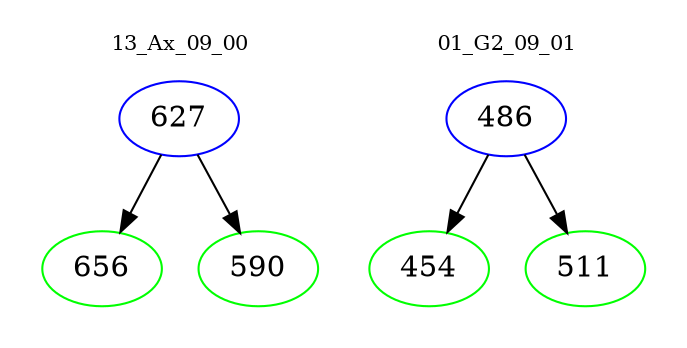 digraph{
subgraph cluster_0 {
color = white
label = "13_Ax_09_00";
fontsize=10;
T0_627 [label="627", color="blue"]
T0_627 -> T0_656 [color="black"]
T0_656 [label="656", color="green"]
T0_627 -> T0_590 [color="black"]
T0_590 [label="590", color="green"]
}
subgraph cluster_1 {
color = white
label = "01_G2_09_01";
fontsize=10;
T1_486 [label="486", color="blue"]
T1_486 -> T1_454 [color="black"]
T1_454 [label="454", color="green"]
T1_486 -> T1_511 [color="black"]
T1_511 [label="511", color="green"]
}
}
